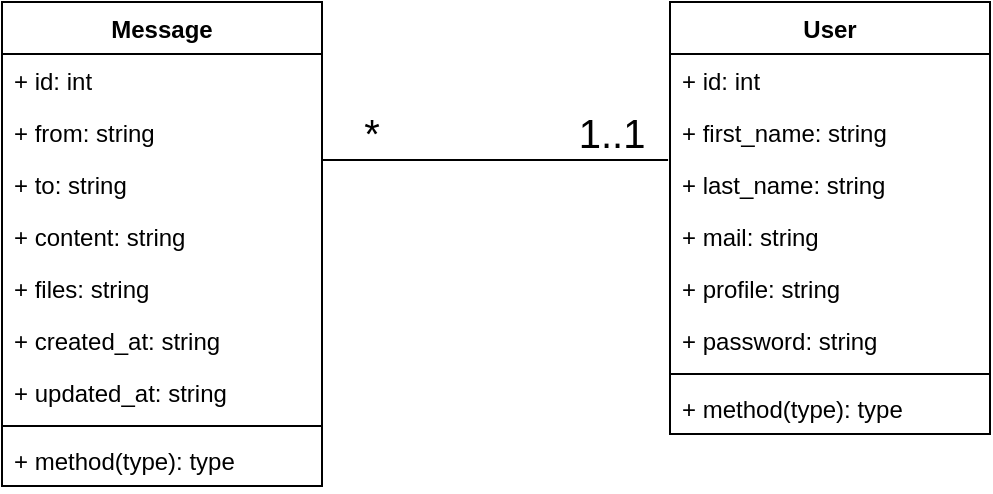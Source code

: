<mxfile version="24.7.16">
  <diagram name="Page-1" id="U3xEfpQwMd_akKha412e">
    <mxGraphModel dx="880" dy="389" grid="1" gridSize="10" guides="1" tooltips="1" connect="1" arrows="1" fold="1" page="1" pageScale="1" pageWidth="827" pageHeight="1169" math="0" shadow="0">
      <root>
        <mxCell id="0" />
        <mxCell id="1" parent="0" />
        <mxCell id="EkNsuSkXfNMbYj6hUWkd-1" value="User" style="swimlane;fontStyle=1;align=center;verticalAlign=top;childLayout=stackLayout;horizontal=1;startSize=26;horizontalStack=0;resizeParent=1;resizeParentMax=0;resizeLast=0;collapsible=1;marginBottom=0;whiteSpace=wrap;html=1;" vertex="1" parent="1">
          <mxGeometry x="414" y="200" width="160" height="216" as="geometry" />
        </mxCell>
        <mxCell id="EkNsuSkXfNMbYj6hUWkd-2" value="&lt;div&gt;+ id: int&lt;/div&gt;" style="text;strokeColor=none;fillColor=none;align=left;verticalAlign=top;spacingLeft=4;spacingRight=4;overflow=hidden;rotatable=0;points=[[0,0.5],[1,0.5]];portConstraint=eastwest;whiteSpace=wrap;html=1;" vertex="1" parent="EkNsuSkXfNMbYj6hUWkd-1">
          <mxGeometry y="26" width="160" height="26" as="geometry" />
        </mxCell>
        <mxCell id="EkNsuSkXfNMbYj6hUWkd-5" value="&lt;div&gt;+ first_name: string&lt;br&gt;&lt;/div&gt;" style="text;strokeColor=none;fillColor=none;align=left;verticalAlign=top;spacingLeft=4;spacingRight=4;overflow=hidden;rotatable=0;points=[[0,0.5],[1,0.5]];portConstraint=eastwest;whiteSpace=wrap;html=1;" vertex="1" parent="EkNsuSkXfNMbYj6hUWkd-1">
          <mxGeometry y="52" width="160" height="26" as="geometry" />
        </mxCell>
        <mxCell id="EkNsuSkXfNMbYj6hUWkd-6" value="&lt;div&gt;+ last_name: string&lt;br&gt;&lt;/div&gt;" style="text;strokeColor=none;fillColor=none;align=left;verticalAlign=top;spacingLeft=4;spacingRight=4;overflow=hidden;rotatable=0;points=[[0,0.5],[1,0.5]];portConstraint=eastwest;whiteSpace=wrap;html=1;" vertex="1" parent="EkNsuSkXfNMbYj6hUWkd-1">
          <mxGeometry y="78" width="160" height="26" as="geometry" />
        </mxCell>
        <mxCell id="EkNsuSkXfNMbYj6hUWkd-7" value="&lt;div&gt;+ mail: string&lt;br&gt;&lt;/div&gt;" style="text;strokeColor=none;fillColor=none;align=left;verticalAlign=top;spacingLeft=4;spacingRight=4;overflow=hidden;rotatable=0;points=[[0,0.5],[1,0.5]];portConstraint=eastwest;whiteSpace=wrap;html=1;" vertex="1" parent="EkNsuSkXfNMbYj6hUWkd-1">
          <mxGeometry y="104" width="160" height="26" as="geometry" />
        </mxCell>
        <mxCell id="EkNsuSkXfNMbYj6hUWkd-9" value="&lt;div&gt;+ profile: string&lt;br&gt;&lt;/div&gt;" style="text;strokeColor=none;fillColor=none;align=left;verticalAlign=top;spacingLeft=4;spacingRight=4;overflow=hidden;rotatable=0;points=[[0,0.5],[1,0.5]];portConstraint=eastwest;whiteSpace=wrap;html=1;" vertex="1" parent="EkNsuSkXfNMbYj6hUWkd-1">
          <mxGeometry y="130" width="160" height="26" as="geometry" />
        </mxCell>
        <mxCell id="EkNsuSkXfNMbYj6hUWkd-8" value="&lt;div&gt;+ password: string&lt;br&gt;&lt;/div&gt;" style="text;strokeColor=none;fillColor=none;align=left;verticalAlign=top;spacingLeft=4;spacingRight=4;overflow=hidden;rotatable=0;points=[[0,0.5],[1,0.5]];portConstraint=eastwest;whiteSpace=wrap;html=1;" vertex="1" parent="EkNsuSkXfNMbYj6hUWkd-1">
          <mxGeometry y="156" width="160" height="26" as="geometry" />
        </mxCell>
        <mxCell id="EkNsuSkXfNMbYj6hUWkd-3" value="" style="line;strokeWidth=1;fillColor=none;align=left;verticalAlign=middle;spacingTop=-1;spacingLeft=3;spacingRight=3;rotatable=0;labelPosition=right;points=[];portConstraint=eastwest;strokeColor=inherit;" vertex="1" parent="EkNsuSkXfNMbYj6hUWkd-1">
          <mxGeometry y="182" width="160" height="8" as="geometry" />
        </mxCell>
        <mxCell id="EkNsuSkXfNMbYj6hUWkd-4" value="+ method(type): type" style="text;strokeColor=none;fillColor=none;align=left;verticalAlign=top;spacingLeft=4;spacingRight=4;overflow=hidden;rotatable=0;points=[[0,0.5],[1,0.5]];portConstraint=eastwest;whiteSpace=wrap;html=1;" vertex="1" parent="EkNsuSkXfNMbYj6hUWkd-1">
          <mxGeometry y="190" width="160" height="26" as="geometry" />
        </mxCell>
        <mxCell id="EkNsuSkXfNMbYj6hUWkd-10" value="Message" style="swimlane;fontStyle=1;align=center;verticalAlign=top;childLayout=stackLayout;horizontal=1;startSize=26;horizontalStack=0;resizeParent=1;resizeParentMax=0;resizeLast=0;collapsible=1;marginBottom=0;whiteSpace=wrap;html=1;" vertex="1" parent="1">
          <mxGeometry x="80" y="200" width="160" height="242" as="geometry" />
        </mxCell>
        <mxCell id="EkNsuSkXfNMbYj6hUWkd-11" value="&lt;div&gt;+ id: int&lt;/div&gt;" style="text;strokeColor=none;fillColor=none;align=left;verticalAlign=top;spacingLeft=4;spacingRight=4;overflow=hidden;rotatable=0;points=[[0,0.5],[1,0.5]];portConstraint=eastwest;whiteSpace=wrap;html=1;" vertex="1" parent="EkNsuSkXfNMbYj6hUWkd-10">
          <mxGeometry y="26" width="160" height="26" as="geometry" />
        </mxCell>
        <mxCell id="EkNsuSkXfNMbYj6hUWkd-12" value="&lt;div&gt;+ from: string&lt;br&gt;&lt;/div&gt;" style="text;strokeColor=none;fillColor=none;align=left;verticalAlign=top;spacingLeft=4;spacingRight=4;overflow=hidden;rotatable=0;points=[[0,0.5],[1,0.5]];portConstraint=eastwest;whiteSpace=wrap;html=1;" vertex="1" parent="EkNsuSkXfNMbYj6hUWkd-10">
          <mxGeometry y="52" width="160" height="26" as="geometry" />
        </mxCell>
        <mxCell id="EkNsuSkXfNMbYj6hUWkd-13" value="&lt;div&gt;+ to: string&lt;br&gt;&lt;/div&gt;" style="text;strokeColor=none;fillColor=none;align=left;verticalAlign=top;spacingLeft=4;spacingRight=4;overflow=hidden;rotatable=0;points=[[0,0.5],[1,0.5]];portConstraint=eastwest;whiteSpace=wrap;html=1;" vertex="1" parent="EkNsuSkXfNMbYj6hUWkd-10">
          <mxGeometry y="78" width="160" height="26" as="geometry" />
        </mxCell>
        <mxCell id="EkNsuSkXfNMbYj6hUWkd-14" value="&lt;div&gt;+ content: string&lt;br&gt;&lt;/div&gt;" style="text;strokeColor=none;fillColor=none;align=left;verticalAlign=top;spacingLeft=4;spacingRight=4;overflow=hidden;rotatable=0;points=[[0,0.5],[1,0.5]];portConstraint=eastwest;whiteSpace=wrap;html=1;" vertex="1" parent="EkNsuSkXfNMbYj6hUWkd-10">
          <mxGeometry y="104" width="160" height="26" as="geometry" />
        </mxCell>
        <mxCell id="EkNsuSkXfNMbYj6hUWkd-20" value="&lt;div&gt;+ files: string&lt;br&gt;&lt;/div&gt;" style="text;strokeColor=none;fillColor=none;align=left;verticalAlign=top;spacingLeft=4;spacingRight=4;overflow=hidden;rotatable=0;points=[[0,0.5],[1,0.5]];portConstraint=eastwest;whiteSpace=wrap;html=1;" vertex="1" parent="EkNsuSkXfNMbYj6hUWkd-10">
          <mxGeometry y="130" width="160" height="26" as="geometry" />
        </mxCell>
        <mxCell id="EkNsuSkXfNMbYj6hUWkd-15" value="&lt;div&gt;+ created_at: string&lt;br&gt;&lt;/div&gt;" style="text;strokeColor=none;fillColor=none;align=left;verticalAlign=top;spacingLeft=4;spacingRight=4;overflow=hidden;rotatable=0;points=[[0,0.5],[1,0.5]];portConstraint=eastwest;whiteSpace=wrap;html=1;" vertex="1" parent="EkNsuSkXfNMbYj6hUWkd-10">
          <mxGeometry y="156" width="160" height="26" as="geometry" />
        </mxCell>
        <mxCell id="EkNsuSkXfNMbYj6hUWkd-16" value="&lt;div&gt;+ updated_at: string&lt;br&gt;&lt;/div&gt;" style="text;strokeColor=none;fillColor=none;align=left;verticalAlign=top;spacingLeft=4;spacingRight=4;overflow=hidden;rotatable=0;points=[[0,0.5],[1,0.5]];portConstraint=eastwest;whiteSpace=wrap;html=1;" vertex="1" parent="EkNsuSkXfNMbYj6hUWkd-10">
          <mxGeometry y="182" width="160" height="26" as="geometry" />
        </mxCell>
        <mxCell id="EkNsuSkXfNMbYj6hUWkd-17" value="" style="line;strokeWidth=1;fillColor=none;align=left;verticalAlign=middle;spacingTop=-1;spacingLeft=3;spacingRight=3;rotatable=0;labelPosition=right;points=[];portConstraint=eastwest;strokeColor=inherit;" vertex="1" parent="EkNsuSkXfNMbYj6hUWkd-10">
          <mxGeometry y="208" width="160" height="8" as="geometry" />
        </mxCell>
        <mxCell id="EkNsuSkXfNMbYj6hUWkd-18" value="+ method(type): type" style="text;strokeColor=none;fillColor=none;align=left;verticalAlign=top;spacingLeft=4;spacingRight=4;overflow=hidden;rotatable=0;points=[[0,0.5],[1,0.5]];portConstraint=eastwest;whiteSpace=wrap;html=1;" vertex="1" parent="EkNsuSkXfNMbYj6hUWkd-10">
          <mxGeometry y="216" width="160" height="26" as="geometry" />
        </mxCell>
        <mxCell id="EkNsuSkXfNMbYj6hUWkd-21" value="" style="endArrow=none;html=1;rounded=0;entryX=-0.006;entryY=0.038;entryDx=0;entryDy=0;entryPerimeter=0;exitX=1;exitY=0.038;exitDx=0;exitDy=0;exitPerimeter=0;" edge="1" parent="1" source="EkNsuSkXfNMbYj6hUWkd-13" target="EkNsuSkXfNMbYj6hUWkd-6">
          <mxGeometry width="50" height="50" relative="1" as="geometry">
            <mxPoint x="210" y="320" as="sourcePoint" />
            <mxPoint x="260" y="270" as="targetPoint" />
          </mxGeometry>
        </mxCell>
        <mxCell id="EkNsuSkXfNMbYj6hUWkd-22" value="&lt;font style=&quot;font-size: 20px;&quot;&gt;1..1&lt;/font&gt;" style="text;html=1;align=center;verticalAlign=middle;whiteSpace=wrap;rounded=0;" vertex="1" parent="1">
          <mxGeometry x="370" y="250" width="30" height="30" as="geometry" />
        </mxCell>
        <mxCell id="EkNsuSkXfNMbYj6hUWkd-24" value="&lt;font style=&quot;font-size: 20px;&quot;&gt;*&lt;/font&gt;" style="text;html=1;align=center;verticalAlign=middle;whiteSpace=wrap;rounded=0;" vertex="1" parent="1">
          <mxGeometry x="250" y="250" width="30" height="30" as="geometry" />
        </mxCell>
      </root>
    </mxGraphModel>
  </diagram>
</mxfile>
